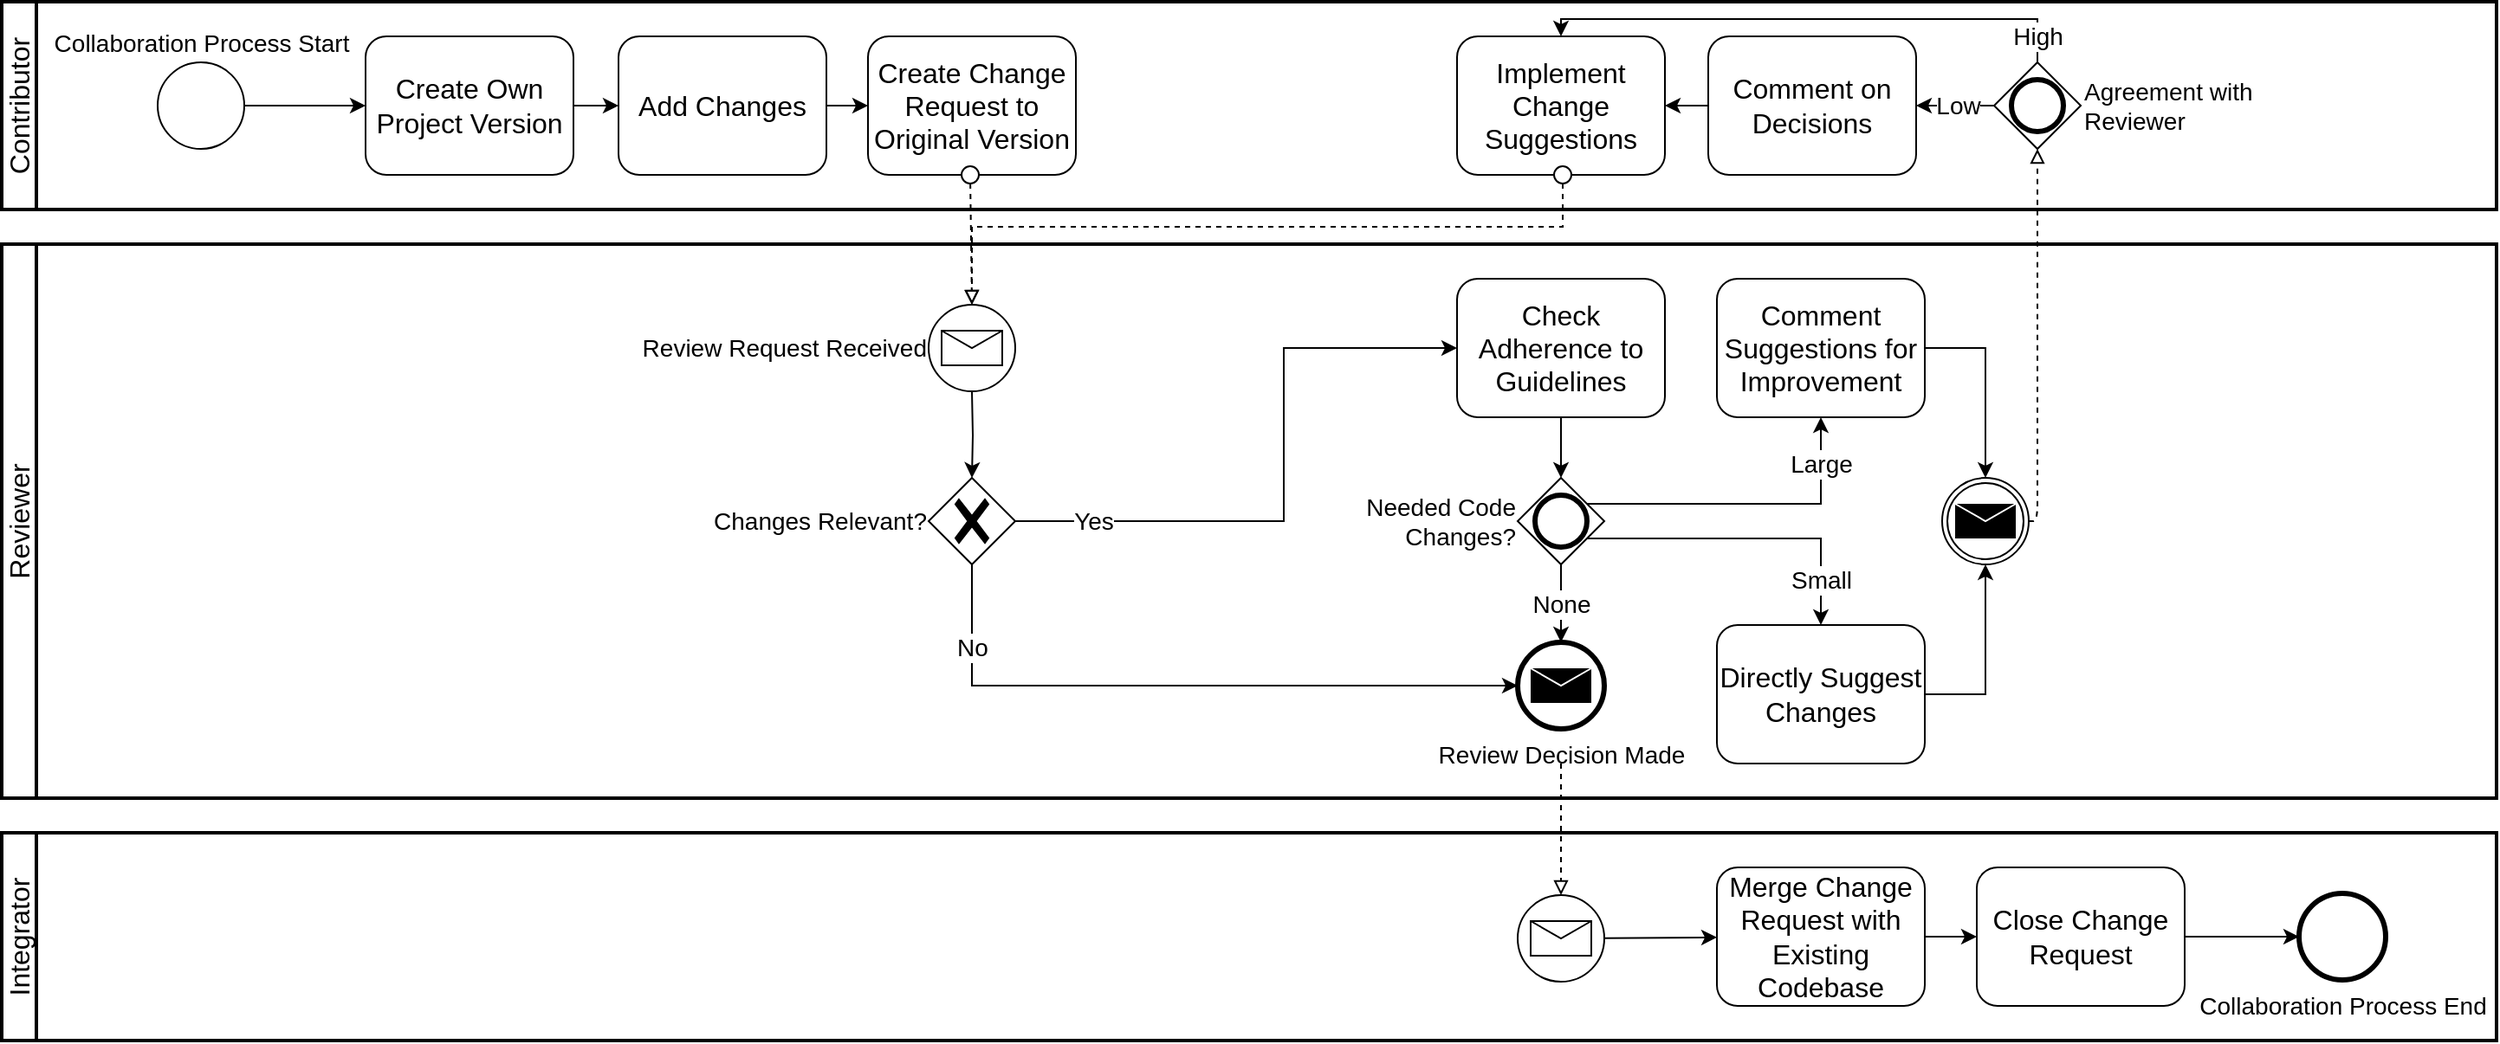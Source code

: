 <mxfile>
    <diagram name="Page-1" id="H3Q6twWXFRqvUOn8KxHv">
        <mxGraphModel dx="1656" dy="2213" grid="1" gridSize="10" guides="1" tooltips="1" connect="1" arrows="1" fold="1" page="1" pageScale="1" pageWidth="827" pageHeight="1169" math="0" shadow="0">
            <root>
                <mxCell id="0"/>
                <mxCell id="1" parent="0"/>
                <mxCell id="38" value="&lt;font style=&quot;font-size: 16px;&quot;&gt;Reviewer&lt;/font&gt;" style="swimlane;html=1;startSize=20;fontStyle=0;collapsible=0;horizontal=0;swimlaneLine=1;swimlaneFillColor=#ffffff;strokeWidth=2;whiteSpace=wrap;fillStyle=solid;fillColor=#FFFFFF;" parent="1" vertex="1">
                    <mxGeometry x="20" y="140" width="1440" height="320" as="geometry"/>
                </mxCell>
                <mxCell id="66" style="edgeStyle=none;html=1;" parent="38" source="62" target="65" edge="1">
                    <mxGeometry relative="1" as="geometry"/>
                </mxCell>
                <mxCell id="62" value="Check Adherence to Guidelines" style="whiteSpace=wrap;html=1;verticalAlign=middle;labelBackgroundColor=#ffffff;fillColor=none;fontSize=16;rounded=1;" parent="38" vertex="1">
                    <mxGeometry x="840" y="20" width="120" height="80" as="geometry"/>
                </mxCell>
                <mxCell id="68" style="edgeStyle=none;html=1;verticalAlign=middle;" parent="38" source="65" edge="1">
                    <mxGeometry relative="1" as="geometry">
                        <mxPoint x="900" y="230" as="targetPoint"/>
                    </mxGeometry>
                </mxCell>
                <mxCell id="94" value="None" style="edgeLabel;html=1;align=center;verticalAlign=middle;resizable=0;points=[];fontSize=14;" parent="68" vertex="1" connectable="0">
                    <mxGeometry relative="1" as="geometry">
                        <mxPoint as="offset"/>
                    </mxGeometry>
                </mxCell>
                <mxCell id="70" value="Large" style="edgeStyle=elbowEdgeStyle;html=1;rounded=0;curved=0;elbow=vertical;fontSize=14;" parent="38" source="65" target="72" edge="1">
                    <mxGeometry x="0.707" relative="1" as="geometry">
                        <mxPoint x="510.0" y="110" as="targetPoint"/>
                        <mxPoint x="915" y="150" as="sourcePoint"/>
                        <Array as="points">
                            <mxPoint x="1050" y="150"/>
                        </Array>
                        <mxPoint as="offset"/>
                    </mxGeometry>
                </mxCell>
                <mxCell id="71" value="Small" style="edgeStyle=elbowEdgeStyle;html=1;rounded=0;curved=0;elbow=vertical;fontSize=14;" parent="38" source="65" target="73" edge="1">
                    <mxGeometry x="0.721" relative="1" as="geometry">
                        <mxPoint x="510.0" y="190" as="targetPoint"/>
                        <Array as="points">
                            <mxPoint x="1050" y="170"/>
                        </Array>
                        <mxPoint as="offset"/>
                    </mxGeometry>
                </mxCell>
                <mxCell id="65" value="Needed Code &lt;br&gt;Changes?" style="points=[[0.25,0.25,0],[0.5,0,0],[0.75,0.25,0],[1,0.5,0],[0.75,0.75,0],[0.5,1,0],[0.25,0.75,0],[0,0.5,0]];shape=mxgraph.bpmn.gateway2;html=1;verticalLabelPosition=middle;labelBackgroundColor=#ffffff;verticalAlign=middle;align=right;perimeter=rhombusPerimeter;outlineConnect=0;outline=end;symbol=general;labelPosition=left;fillStyle=solid;fillColor=none;fontSize=14;" parent="38" vertex="1">
                    <mxGeometry x="875" y="135" width="50" height="50" as="geometry"/>
                </mxCell>
                <mxCell id="72" value="Comment Suggestions for Improvement" style="whiteSpace=wrap;html=1;verticalAlign=middle;labelBackgroundColor=#ffffff;fillColor=none;fontSize=16;rounded=1;" parent="38" vertex="1">
                    <mxGeometry x="990" y="20" width="120" height="80" as="geometry"/>
                </mxCell>
                <mxCell id="73" value="Directly Suggest Changes" style="whiteSpace=wrap;html=1;verticalAlign=middle;labelBackgroundColor=#ffffff;fillColor=none;fontSize=16;rounded=1;" parent="38" vertex="1">
                    <mxGeometry x="990" y="220" width="120" height="80" as="geometry"/>
                </mxCell>
                <mxCell id="88" value="Changes Relevant?" style="points=[[0.25,0.25,0],[0.5,0,0],[0.75,0.25,0],[1,0.5,0],[0.75,0.75,0],[0.5,1,0],[0.25,0.75,0],[0,0.5,0]];shape=mxgraph.bpmn.gateway2;html=1;verticalLabelPosition=middle;labelBackgroundColor=#ffffff;verticalAlign=middle;align=right;perimeter=rhombusPerimeter;outlineConnect=0;outline=none;symbol=none;gwType=exclusive;labelPosition=left;fillStyle=solid;fillColor=none;fontSize=14;" parent="38" vertex="1">
                    <mxGeometry x="535" y="135" width="50" height="50" as="geometry"/>
                </mxCell>
                <mxCell id="89" style="edgeStyle=orthogonalEdgeStyle;html=1;rounded=0;curved=0;" parent="38" source="88" target="62" edge="1">
                    <mxGeometry relative="1" as="geometry">
                        <mxPoint x="705" y="140" as="targetPoint"/>
                        <Array as="points">
                            <mxPoint x="740" y="160"/>
                            <mxPoint x="740" y="60"/>
                        </Array>
                    </mxGeometry>
                </mxCell>
                <mxCell id="90" value="Yes" style="edgeLabel;html=1;align=center;verticalAlign=middle;resizable=0;points=[];fontSize=14;" parent="89" vertex="1" connectable="0">
                    <mxGeometry x="-0.75" relative="1" as="geometry">
                        <mxPoint as="offset"/>
                    </mxGeometry>
                </mxCell>
                <mxCell id="27" style="edgeStyle=orthogonalEdgeStyle;rounded=0;orthogonalLoop=1;jettySize=auto;html=1;" parent="38" target="88" edge="1">
                    <mxGeometry relative="1" as="geometry">
                        <mxPoint x="500" y="-70" as="targetPoint"/>
                        <mxPoint x="560" y="85" as="sourcePoint"/>
                    </mxGeometry>
                </mxCell>
                <mxCell id="91" style="edgeStyle=elbowEdgeStyle;html=1;elbow=vertical;rounded=0;curved=0;" parent="38" source="88" edge="1">
                    <mxGeometry relative="1" as="geometry">
                        <mxPoint x="875" y="255" as="targetPoint"/>
                        <Array as="points">
                            <mxPoint x="724" y="255"/>
                        </Array>
                    </mxGeometry>
                </mxCell>
                <mxCell id="92" value="No" style="edgeLabel;html=1;align=center;verticalAlign=middle;resizable=0;points=[];rotation=0;fontSize=14;" parent="91" vertex="1" connectable="0">
                    <mxGeometry x="-0.75" relative="1" as="geometry">
                        <mxPoint as="offset"/>
                    </mxGeometry>
                </mxCell>
                <mxCell id="114" value="Review Request Received" style="points=[[0.145,0.145,0],[0.5,0,0],[0.855,0.145,0],[1,0.5,0],[0.855,0.855,0],[0.5,1,0],[0.145,0.855,0],[0,0.5,0]];shape=mxgraph.bpmn.event;html=1;verticalLabelPosition=middle;labelBackgroundColor=#ffffff;verticalAlign=middle;align=right;perimeter=ellipsePerimeter;outlineConnect=0;aspect=fixed;outline=standard;symbol=message;labelPosition=left;fillColor=none;fontSize=14;" parent="38" vertex="1">
                    <mxGeometry x="535" y="35" width="50" height="50" as="geometry"/>
                </mxCell>
                <mxCell id="115" value="" style="points=[[0.145,0.145,0],[0.5,0,0],[0.855,0.145,0],[1,0.5,0],[0.855,0.855,0],[0.5,1,0],[0.145,0.855,0],[0,0.5,0]];shape=mxgraph.bpmn.event;html=1;verticalLabelPosition=bottom;labelBackgroundColor=#ffffff;verticalAlign=top;align=center;perimeter=ellipsePerimeter;outlineConnect=0;aspect=fixed;outline=throwing;symbol=message;fillColor=none;" parent="38" vertex="1">
                    <mxGeometry x="1120" y="135" width="50" height="50" as="geometry"/>
                </mxCell>
                <mxCell id="80" style="edgeStyle=elbowEdgeStyle;html=1;rounded=0;curved=0;" parent="38" source="73" target="115" edge="1">
                    <mxGeometry relative="1" as="geometry">
                        <mxPoint x="1180" y="160" as="targetPoint"/>
                        <Array as="points">
                            <mxPoint x="1145" y="260"/>
                        </Array>
                    </mxGeometry>
                </mxCell>
                <mxCell id="79" style="edgeStyle=elbowEdgeStyle;html=1;rounded=0;elbow=vertical;" parent="38" source="72" target="115" edge="1">
                    <mxGeometry relative="1" as="geometry">
                        <mxPoint x="1180" y="130" as="targetPoint"/>
                        <Array as="points">
                            <mxPoint x="1145" y="60"/>
                        </Array>
                    </mxGeometry>
                </mxCell>
                <mxCell id="117" value="Review Decision Made" style="points=[[0.145,0.145,0],[0.5,0,0],[0.855,0.145,0],[1,0.5,0],[0.855,0.855,0],[0.5,1,0],[0.145,0.855,0],[0,0.5,0]];shape=mxgraph.bpmn.event;html=1;verticalLabelPosition=bottom;labelBackgroundColor=#ffffff;verticalAlign=top;align=center;perimeter=ellipsePerimeter;outlineConnect=0;aspect=fixed;outline=end;symbol=message;fillColor=none;fontSize=14;" parent="38" vertex="1">
                    <mxGeometry x="875" y="230" width="50" height="50" as="geometry"/>
                </mxCell>
                <mxCell id="25" value="&lt;font style=&quot;font-size: 16px;&quot;&gt;Contributor&lt;/font&gt;" style="swimlane;html=1;startSize=20;fontStyle=0;collapsible=0;horizontal=0;swimlaneLine=1;swimlaneFillColor=#ffffff;strokeWidth=2;whiteSpace=wrap;fillStyle=solid;fillColor=#FFFFFF;" parent="1" vertex="1">
                    <mxGeometry x="20" width="1440" height="120" as="geometry"/>
                </mxCell>
                <mxCell id="32" value="" style="edgeStyle=none;html=1;" parent="25" source="33" target="35" edge="1">
                    <mxGeometry relative="1" as="geometry"/>
                </mxCell>
                <mxCell id="34" style="edgeStyle=none;html=1;" parent="25" source="35" target="26" edge="1">
                    <mxGeometry relative="1" as="geometry"/>
                </mxCell>
                <mxCell id="81" value="Implement Change Suggestions" style="whiteSpace=wrap;html=1;verticalAlign=middle;labelBackgroundColor=#ffffff;fillColor=none;fontSize=16;rounded=1;" parent="25" vertex="1">
                    <mxGeometry x="840" y="20" width="120" height="80" as="geometry"/>
                </mxCell>
                <mxCell id="33" value="Create Own Project Version" style="points=[[0.25,0,0],[0.5,0,0],[0.75,0,0],[1,0.25,0],[1,0.5,0],[1,0.75,0],[0.75,1,0],[0.5,1,0],[0.25,1,0],[0,0.75,0],[0,0.5,0],[0,0.25,0]];shape=mxgraph.bpmn.task2;whiteSpace=wrap;rectStyle=rounded;size=10;html=1;container=1;expand=0;collapsible=0;taskMarker=abstract;fillColor=none;fontSize=16;rounded=1;" parent="25" vertex="1">
                    <mxGeometry x="210" y="20" width="120" height="80" as="geometry"/>
                </mxCell>
                <mxCell id="35" value="Add Changes" style="points=[[0.25,0,0],[0.5,0,0],[0.75,0,0],[1,0.25,0],[1,0.5,0],[1,0.75,0],[0.75,1,0],[0.5,1,0],[0.25,1,0],[0,0.75,0],[0,0.5,0],[0,0.25,0]];shape=mxgraph.bpmn.task2;whiteSpace=wrap;rectStyle=rounded;size=10;html=1;container=1;expand=0;collapsible=0;taskMarker=abstract;fillColor=none;fontSize=16;rounded=1;" parent="25" vertex="1">
                    <mxGeometry x="356" y="20" width="120" height="80" as="geometry"/>
                </mxCell>
                <mxCell id="26" value="Create Change Request to Original Version" style="points=[[0.25,0,0],[0.5,0,0],[0.75,0,0],[1,0.25,0],[1,0.5,0],[1,0.75,0],[0.75,1,0],[0.5,1,0],[0.25,1,0],[0,0.75,0],[0,0.5,0],[0,0.25,0]];shape=mxgraph.bpmn.task2;whiteSpace=wrap;rectStyle=rounded;size=10;html=1;container=1;expand=0;collapsible=0;taskMarker=abstract;fillColor=none;fontSize=16;rounded=1;" parent="25" vertex="1">
                    <mxGeometry x="500" y="20" width="120" height="80" as="geometry"/>
                </mxCell>
                <mxCell id="36" value="&lt;font style=&quot;font-size: 14px;&quot;&gt;Collaboration Process Start&lt;/font&gt;" style="points=[[0.145,0.145,0],[0.5,0,0],[0.855,0.145,0],[1,0.5,0],[0.855,0.855,0],[0.5,1,0],[0.145,0.855,0],[0,0.5,0]];shape=mxgraph.bpmn.event;html=1;verticalLabelPosition=top;labelBackgroundColor=#ffffff;verticalAlign=bottom;align=center;perimeter=ellipsePerimeter;outlineConnect=0;aspect=fixed;outline=standard;symbol=general;labelPosition=center;fillColor=none;" parent="25" vertex="1">
                    <mxGeometry x="90" y="35" width="50" height="50" as="geometry"/>
                </mxCell>
                <mxCell id="37" style="edgeStyle=orthogonalEdgeStyle;rounded=0;orthogonalLoop=1;jettySize=auto;html=1;exitX=1;exitY=0.5;exitDx=0;exitDy=0;exitPerimeter=0;entryX=0;entryY=0.5;entryDx=0;entryDy=0;entryPerimeter=0;" parent="25" source="36" target="33" edge="1">
                    <mxGeometry relative="1" as="geometry"/>
                </mxCell>
                <mxCell id="98" value="" style="edgeStyle=none;html=1;" parent="25" source="95" target="97" edge="1">
                    <mxGeometry relative="1" as="geometry"/>
                </mxCell>
                <mxCell id="100" value="Low" style="edgeLabel;html=1;align=center;verticalAlign=middle;resizable=0;points=[];fontSize=14;" parent="98" vertex="1" connectable="0">
                    <mxGeometry relative="1" as="geometry">
                        <mxPoint x="1" as="offset"/>
                    </mxGeometry>
                </mxCell>
                <mxCell id="101" style="edgeStyle=elbowEdgeStyle;html=1;entryX=0.5;entryY=0;entryDx=0;entryDy=0;rounded=0;elbow=vertical;" parent="25" source="95" target="81" edge="1">
                    <mxGeometry relative="1" as="geometry">
                        <Array as="points">
                            <mxPoint x="1040" y="10"/>
                        </Array>
                    </mxGeometry>
                </mxCell>
                <mxCell id="102" value="High" style="edgeLabel;html=1;align=center;verticalAlign=middle;resizable=0;points=[];fontSize=14;" parent="101" vertex="1" connectable="0">
                    <mxGeometry x="-0.902" relative="1" as="geometry">
                        <mxPoint as="offset"/>
                    </mxGeometry>
                </mxCell>
                <mxCell id="95" value="Agreement with&lt;br&gt;Reviewer" style="points=[[0.25,0.25,0],[0.5,0,0],[0.75,0.25,0],[1,0.5,0],[0.75,0.75,0],[0.5,1,0],[0.25,0.75,0],[0,0.5,0]];shape=mxgraph.bpmn.gateway2;html=1;verticalLabelPosition=middle;labelBackgroundColor=#ffffff;verticalAlign=middle;align=left;perimeter=rhombusPerimeter;outlineConnect=0;outline=end;symbol=general;labelPosition=right;fillColor=none;fontSize=14;" parent="25" vertex="1">
                    <mxGeometry x="1150" y="35" width="50" height="50" as="geometry"/>
                </mxCell>
                <mxCell id="103" style="edgeStyle=none;html=1;" parent="25" source="97" target="81" edge="1">
                    <mxGeometry relative="1" as="geometry"/>
                </mxCell>
                <mxCell id="97" value="Comment on Decisions" style="whiteSpace=wrap;html=1;align=center;labelBackgroundColor=#ffffff;fillColor=none;fontSize=16;rounded=1;" parent="25" vertex="1">
                    <mxGeometry x="985" y="20" width="120" height="80" as="geometry"/>
                </mxCell>
                <mxCell id="53" value="&lt;font style=&quot;font-size: 16px;&quot;&gt;Integrator&lt;/font&gt;" style="swimlane;html=1;startSize=20;fontStyle=0;collapsible=0;horizontal=0;swimlaneLine=1;swimlaneFillColor=#ffffff;strokeWidth=2;whiteSpace=wrap;fillStyle=solid;fillColor=#FFFFFF;" parent="1" vertex="1">
                    <mxGeometry x="20" y="480" width="1440" height="120" as="geometry"/>
                </mxCell>
                <mxCell id="29" value="Collaboration Process End" style="points=[[0.145,0.145,0],[0.5,0,0],[0.855,0.145,0],[1,0.5,0],[0.855,0.855,0],[0.5,1,0],[0.145,0.855,0],[0,0.5,0]];shape=mxgraph.bpmn.event;html=1;verticalLabelPosition=bottom;labelBackgroundColor=#ffffff;verticalAlign=top;align=center;perimeter=ellipsePerimeter;outlineConnect=0;aspect=fixed;outline=end;symbol=terminate2;fillColor=none;fontSize=14;" parent="53" vertex="1">
                    <mxGeometry x="1326" y="35" width="50" height="50" as="geometry"/>
                </mxCell>
                <mxCell id="77" style="edgeStyle=none;html=1;" parent="53" source="75" target="93" edge="1">
                    <mxGeometry relative="1" as="geometry">
                        <mxPoint x="1230.0" y="50" as="targetPoint"/>
                    </mxGeometry>
                </mxCell>
                <mxCell id="75" value="Merge Change Request with Existing Codebase" style="points=[[0.25,0,0],[0.5,0,0],[0.75,0,0],[1,0.25,0],[1,0.5,0],[1,0.75,0],[0.75,1,0],[0.5,1,0],[0.25,1,0],[0,0.75,0],[0,0.5,0],[0,0.25,0]];shape=mxgraph.bpmn.task2;whiteSpace=wrap;rectStyle=rounded;size=10;html=1;container=1;expand=0;collapsible=0;taskMarker=abstract;fillColor=none;fontSize=16;rounded=1;" parent="53" vertex="1">
                    <mxGeometry x="990" y="20" width="120" height="80" as="geometry"/>
                </mxCell>
                <mxCell id="78" style="edgeStyle=none;html=1;" parent="53" source="93" target="29" edge="1">
                    <mxGeometry relative="1" as="geometry">
                        <mxPoint x="1251" y="50" as="sourcePoint"/>
                    </mxGeometry>
                </mxCell>
                <mxCell id="93" value="Close Change Request" style="whiteSpace=wrap;html=1;verticalAlign=middle;labelBackgroundColor=#ffffff;fillColor=none;fontSize=16;rounded=1;" parent="53" vertex="1">
                    <mxGeometry x="1140" y="20" width="120" height="80" as="geometry"/>
                </mxCell>
                <mxCell id="118" value="" style="points=[[0.145,0.145,0],[0.5,0,0],[0.855,0.145,0],[1,0.5,0],[0.855,0.855,0],[0.5,1,0],[0.145,0.855,0],[0,0.5,0]];shape=mxgraph.bpmn.event;html=1;verticalLabelPosition=bottom;labelBackgroundColor=#ffffff;verticalAlign=top;align=center;perimeter=ellipsePerimeter;outlineConnect=0;aspect=fixed;outline=standard;symbol=message;fillColor=none;" parent="53" vertex="1">
                    <mxGeometry x="875" y="36" width="50" height="50" as="geometry"/>
                </mxCell>
                <mxCell id="119" style="edgeStyle=none;html=1;" parent="53" source="118" target="75" edge="1">
                    <mxGeometry relative="1" as="geometry"/>
                </mxCell>
                <mxCell id="74" style="edgeStyle=none;html=1;dashed=1;endArrow=block;endFill=0;" parent="1" target="118" edge="1">
                    <mxGeometry relative="1" as="geometry">
                        <mxPoint x="920" y="500" as="targetPoint"/>
                        <mxPoint x="920" y="440" as="sourcePoint"/>
                        <Array as="points"/>
                    </mxGeometry>
                </mxCell>
                <mxCell id="107" style="edgeStyle=none;html=1;entryX=0.5;entryY=0;entryDx=0;entryDy=0;entryPerimeter=0;dashed=1;endArrow=block;endFill=0;" parent="1" source="109" edge="1">
                    <mxGeometry relative="1" as="geometry">
                        <mxPoint x="580" y="175" as="targetPoint"/>
                    </mxGeometry>
                </mxCell>
                <mxCell id="109" value="" style="ellipse;whiteSpace=wrap;html=1;aspect=fixed;" parent="1" vertex="1">
                    <mxGeometry x="574" y="95" width="10" height="10" as="geometry"/>
                </mxCell>
                <mxCell id="112" style="edgeStyle=elbowEdgeStyle;html=1;dashed=1;elbow=vertical;rounded=0;curved=0;endArrow=block;endFill=0;" parent="1" source="113" edge="1">
                    <mxGeometry relative="1" as="geometry">
                        <mxPoint x="580" y="175" as="targetPoint"/>
                        <Array as="points">
                            <mxPoint x="750" y="130"/>
                        </Array>
                    </mxGeometry>
                </mxCell>
                <mxCell id="113" value="" style="ellipse;whiteSpace=wrap;html=1;aspect=fixed;" parent="1" vertex="1">
                    <mxGeometry x="916" y="95" width="10" height="10" as="geometry"/>
                </mxCell>
                <mxCell id="116" style="edgeStyle=elbowEdgeStyle;html=1;dashed=1;endArrow=block;endFill=0;" parent="1" source="115" target="95" edge="1">
                    <mxGeometry relative="1" as="geometry">
                        <Array as="points">
                            <mxPoint x="1195" y="190"/>
                        </Array>
                    </mxGeometry>
                </mxCell>
            </root>
        </mxGraphModel>
    </diagram>
</mxfile>